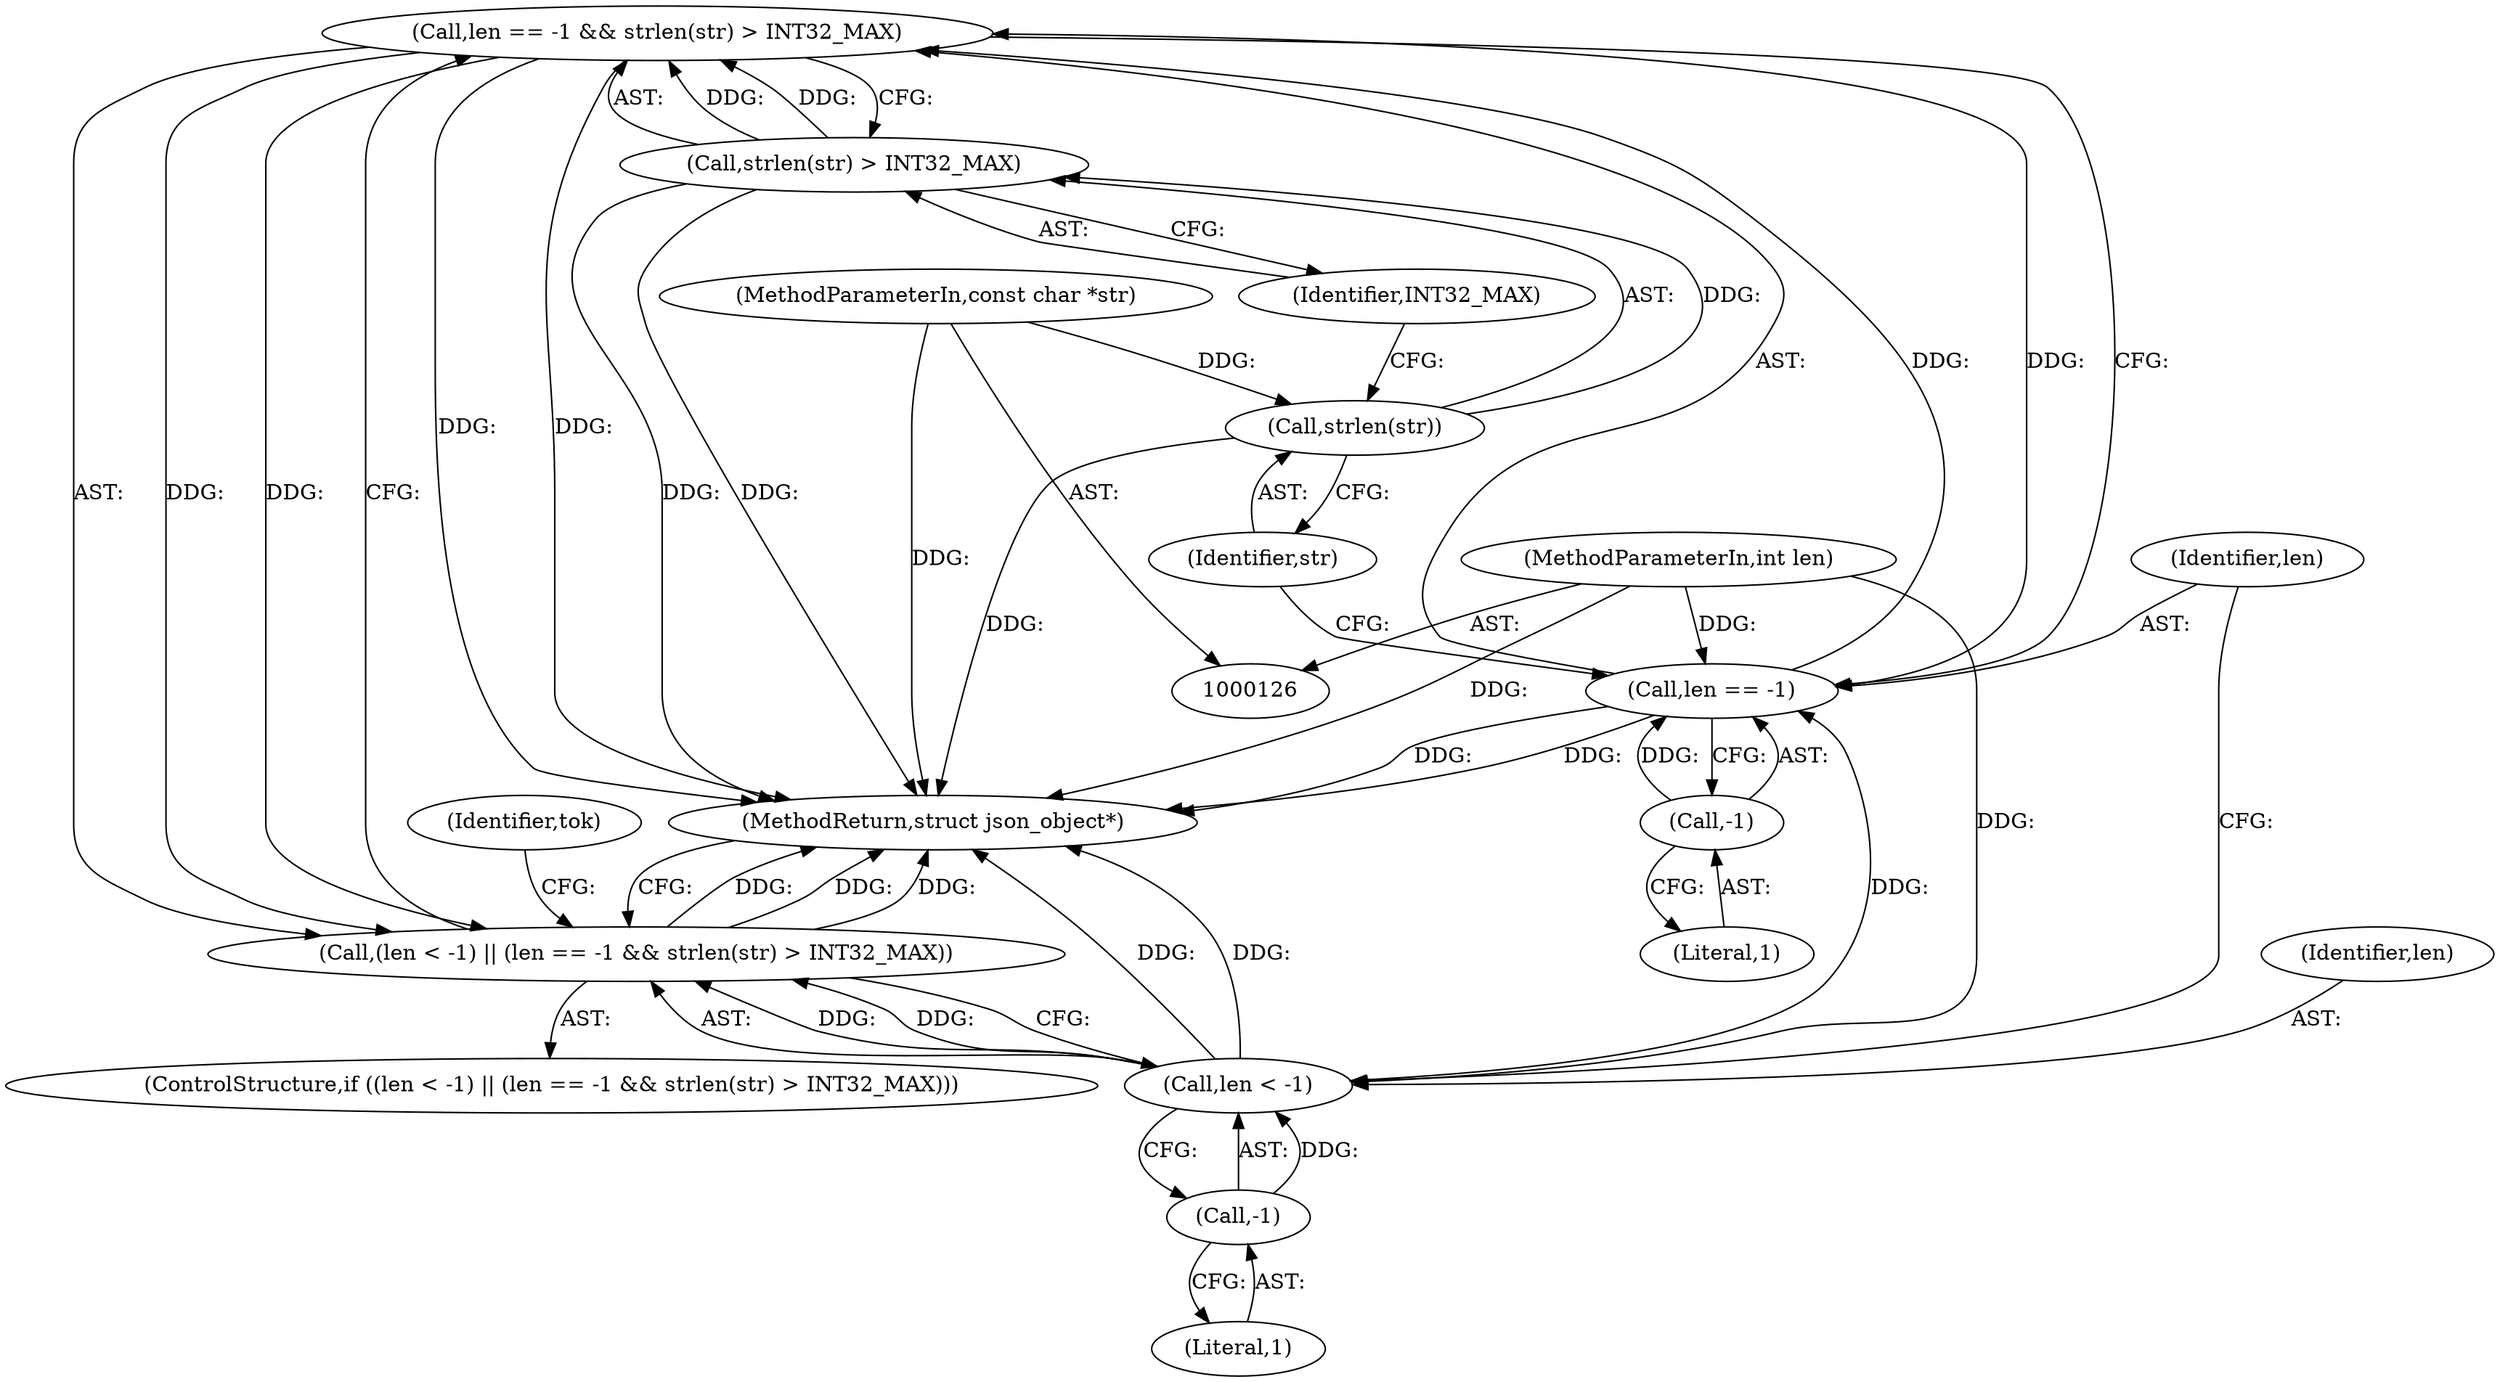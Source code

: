 digraph "0_json-c_64e36901a0614bf64a19bc3396469c66dcd0b015@API" {
"1000174" [label="(Call,len == -1 && strlen(str) > INT32_MAX)"];
"1000175" [label="(Call,len == -1)"];
"1000170" [label="(Call,len < -1)"];
"1000129" [label="(MethodParameterIn,int len)"];
"1000172" [label="(Call,-1)"];
"1000177" [label="(Call,-1)"];
"1000179" [label="(Call,strlen(str) > INT32_MAX)"];
"1000180" [label="(Call,strlen(str))"];
"1000128" [label="(MethodParameterIn,const char *str)"];
"1000169" [label="(Call,(len < -1) || (len == -1 && strlen(str) > INT32_MAX))"];
"1000129" [label="(MethodParameterIn,int len)"];
"1000182" [label="(Identifier,INT32_MAX)"];
"1000178" [label="(Literal,1)"];
"1000168" [label="(ControlStructure,if ((len < -1) || (len == -1 && strlen(str) > INT32_MAX)))"];
"1000176" [label="(Identifier,len)"];
"1000180" [label="(Call,strlen(str))"];
"1000128" [label="(MethodParameterIn,const char *str)"];
"1000191" [label="(MethodReturn,struct json_object*)"];
"1000179" [label="(Call,strlen(str) > INT32_MAX)"];
"1000177" [label="(Call,-1)"];
"1000170" [label="(Call,len < -1)"];
"1000172" [label="(Call,-1)"];
"1000171" [label="(Identifier,len)"];
"1000186" [label="(Identifier,tok)"];
"1000175" [label="(Call,len == -1)"];
"1000174" [label="(Call,len == -1 && strlen(str) > INT32_MAX)"];
"1000169" [label="(Call,(len < -1) || (len == -1 && strlen(str) > INT32_MAX))"];
"1000181" [label="(Identifier,str)"];
"1000173" [label="(Literal,1)"];
"1000174" -> "1000169"  [label="AST: "];
"1000174" -> "1000175"  [label="CFG: "];
"1000174" -> "1000179"  [label="CFG: "];
"1000175" -> "1000174"  [label="AST: "];
"1000179" -> "1000174"  [label="AST: "];
"1000169" -> "1000174"  [label="CFG: "];
"1000174" -> "1000191"  [label="DDG: "];
"1000174" -> "1000191"  [label="DDG: "];
"1000174" -> "1000169"  [label="DDG: "];
"1000174" -> "1000169"  [label="DDG: "];
"1000175" -> "1000174"  [label="DDG: "];
"1000175" -> "1000174"  [label="DDG: "];
"1000179" -> "1000174"  [label="DDG: "];
"1000179" -> "1000174"  [label="DDG: "];
"1000175" -> "1000177"  [label="CFG: "];
"1000176" -> "1000175"  [label="AST: "];
"1000177" -> "1000175"  [label="AST: "];
"1000181" -> "1000175"  [label="CFG: "];
"1000175" -> "1000191"  [label="DDG: "];
"1000175" -> "1000191"  [label="DDG: "];
"1000170" -> "1000175"  [label="DDG: "];
"1000129" -> "1000175"  [label="DDG: "];
"1000177" -> "1000175"  [label="DDG: "];
"1000170" -> "1000169"  [label="AST: "];
"1000170" -> "1000172"  [label="CFG: "];
"1000171" -> "1000170"  [label="AST: "];
"1000172" -> "1000170"  [label="AST: "];
"1000176" -> "1000170"  [label="CFG: "];
"1000169" -> "1000170"  [label="CFG: "];
"1000170" -> "1000191"  [label="DDG: "];
"1000170" -> "1000191"  [label="DDG: "];
"1000170" -> "1000169"  [label="DDG: "];
"1000170" -> "1000169"  [label="DDG: "];
"1000129" -> "1000170"  [label="DDG: "];
"1000172" -> "1000170"  [label="DDG: "];
"1000129" -> "1000126"  [label="AST: "];
"1000129" -> "1000191"  [label="DDG: "];
"1000172" -> "1000173"  [label="CFG: "];
"1000173" -> "1000172"  [label="AST: "];
"1000177" -> "1000178"  [label="CFG: "];
"1000178" -> "1000177"  [label="AST: "];
"1000179" -> "1000182"  [label="CFG: "];
"1000180" -> "1000179"  [label="AST: "];
"1000182" -> "1000179"  [label="AST: "];
"1000179" -> "1000191"  [label="DDG: "];
"1000179" -> "1000191"  [label="DDG: "];
"1000180" -> "1000179"  [label="DDG: "];
"1000180" -> "1000181"  [label="CFG: "];
"1000181" -> "1000180"  [label="AST: "];
"1000182" -> "1000180"  [label="CFG: "];
"1000180" -> "1000191"  [label="DDG: "];
"1000128" -> "1000180"  [label="DDG: "];
"1000128" -> "1000126"  [label="AST: "];
"1000128" -> "1000191"  [label="DDG: "];
"1000169" -> "1000168"  [label="AST: "];
"1000186" -> "1000169"  [label="CFG: "];
"1000191" -> "1000169"  [label="CFG: "];
"1000169" -> "1000191"  [label="DDG: "];
"1000169" -> "1000191"  [label="DDG: "];
"1000169" -> "1000191"  [label="DDG: "];
}

